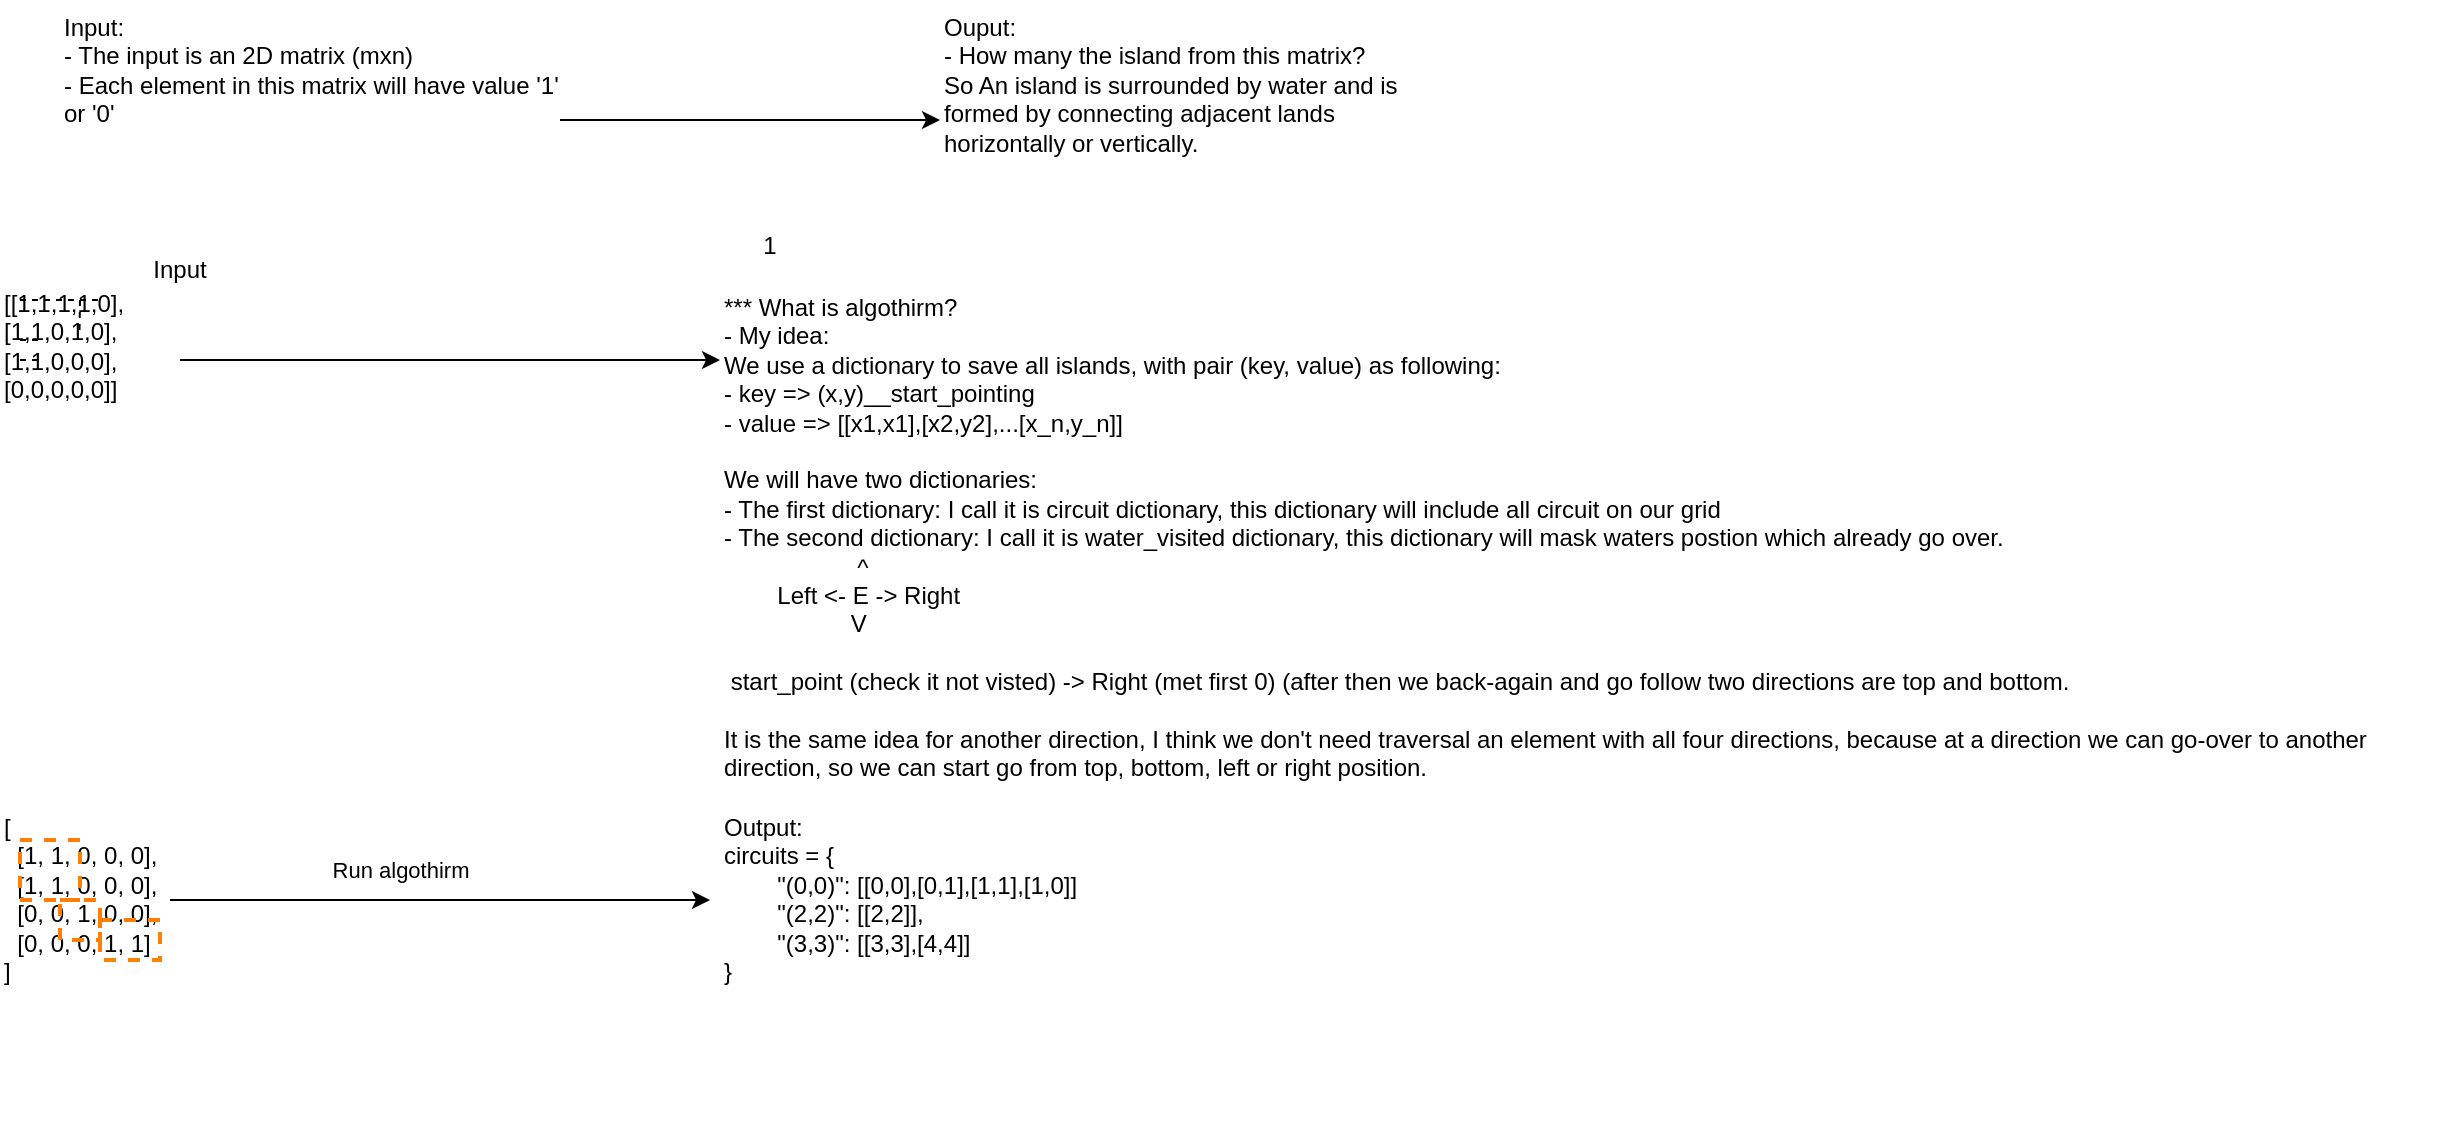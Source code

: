 <mxfile version="24.1.0" type="device">
  <diagram name="Page-1" id="SE0Pd3vN2Rl-mlT4ESwE">
    <mxGraphModel dx="1050" dy="621" grid="1" gridSize="10" guides="1" tooltips="1" connect="1" arrows="1" fold="1" page="1" pageScale="1" pageWidth="850" pageHeight="1100" math="0" shadow="0">
      <root>
        <mxCell id="0" />
        <mxCell id="1" parent="0" />
        <mxCell id="UxKhiTpBqrd-aujqjKo_-1" value="Input:&lt;br&gt;- The input is an 2D matrix (mxn)&lt;div&gt;- Each element in this matrix will have value &#39;1&#39; or &#39;0&#39;&lt;/div&gt;" style="text;html=1;align=left;verticalAlign=top;whiteSpace=wrap;rounded=0;" parent="1" vertex="1">
          <mxGeometry x="40" y="120" width="250" height="120" as="geometry" />
        </mxCell>
        <mxCell id="UxKhiTpBqrd-aujqjKo_-2" value="Ouput:&lt;br&gt;- How many the island from this matrix?&lt;div&gt;So An island is surrounded by water and is formed by connecting adjacent lands horizontally or vertically.&lt;/div&gt;" style="text;html=1;align=left;verticalAlign=top;whiteSpace=wrap;rounded=0;" parent="1" vertex="1">
          <mxGeometry x="480" y="120" width="250" height="120" as="geometry" />
        </mxCell>
        <mxCell id="UxKhiTpBqrd-aujqjKo_-3" value="" style="endArrow=classic;html=1;rounded=0;exitX=1;exitY=0.5;exitDx=0;exitDy=0;" parent="1" source="UxKhiTpBqrd-aujqjKo_-1" target="UxKhiTpBqrd-aujqjKo_-2" edge="1">
          <mxGeometry width="50" height="50" relative="1" as="geometry">
            <mxPoint x="400" y="350" as="sourcePoint" />
            <mxPoint x="450" y="300" as="targetPoint" />
          </mxGeometry>
        </mxCell>
        <mxCell id="SEo9ATav03enL17kAKzb-2" value="[&lt;span style=&quot;background-color: initial;&quot;&gt;[1,1,1,1,0],&lt;/span&gt;&lt;div&gt;&lt;span style=&quot;background-color: initial;&quot;&gt;[1,1,0,1,0],&lt;/span&gt;&lt;/div&gt;&lt;div&gt;&lt;span style=&quot;background-color: initial;&quot;&gt;[1,1,0,0,0],&lt;/span&gt;&lt;/div&gt;&lt;div&gt;&lt;span style=&quot;background-color: initial;&quot;&gt;[0,0,0,0,0]&lt;/span&gt;&lt;span style=&quot;background-color: initial;&quot;&gt;]&lt;/span&gt;&lt;/div&gt;" style="text;html=1;align=left;verticalAlign=top;resizable=0;points=[];autosize=1;strokeColor=none;fillColor=none;" parent="1" vertex="1">
          <mxGeometry x="10" y="258" width="80" height="70" as="geometry" />
        </mxCell>
        <mxCell id="SEo9ATav03enL17kAKzb-3" value="" style="endArrow=classic;html=1;rounded=0;" parent="1" edge="1">
          <mxGeometry width="50" height="50" relative="1" as="geometry">
            <mxPoint x="100" y="300" as="sourcePoint" />
            <mxPoint x="370" y="300" as="targetPoint" />
            <Array as="points" />
          </mxGeometry>
        </mxCell>
        <mxCell id="SEo9ATav03enL17kAKzb-4" value="Input" style="text;html=1;align=center;verticalAlign=middle;whiteSpace=wrap;rounded=0;" parent="1" vertex="1">
          <mxGeometry x="70" y="240" width="60" height="30" as="geometry" />
        </mxCell>
        <mxCell id="SEo9ATav03enL17kAKzb-5" value="1" style="text;html=1;align=center;verticalAlign=middle;whiteSpace=wrap;rounded=0;" parent="1" vertex="1">
          <mxGeometry x="365" y="228" width="60" height="30" as="geometry" />
        </mxCell>
        <mxCell id="SEo9ATav03enL17kAKzb-6" value="" style="endArrow=none;html=1;rounded=0;dashed=1;" parent="1" edge="1">
          <mxGeometry width="50" height="50" relative="1" as="geometry">
            <mxPoint x="20" y="270" as="sourcePoint" />
            <mxPoint x="60" y="270" as="targetPoint" />
          </mxGeometry>
        </mxCell>
        <mxCell id="SEo9ATav03enL17kAKzb-9" value="" style="endArrow=none;html=1;rounded=0;dashed=1;" parent="1" edge="1">
          <mxGeometry width="50" height="50" relative="1" as="geometry">
            <mxPoint x="20" y="300" as="sourcePoint" />
            <mxPoint x="30" y="300" as="targetPoint" />
          </mxGeometry>
        </mxCell>
        <mxCell id="SEo9ATav03enL17kAKzb-12" value="*** What is algothirm?&lt;div&gt;- My idea:&lt;/div&gt;&lt;div&gt;We use a dictionary to save all islands, with pair (key, value) as following:&lt;br&gt;- key =&amp;gt; (x,y)__start_pointing&lt;/div&gt;&lt;div&gt;- value =&amp;gt; [[x1,x1],[x2,y2],...[x_n,y_n]]&lt;/div&gt;&lt;div&gt;&lt;br&gt;&lt;/div&gt;&lt;div&gt;We will have two dictionaries:&lt;br&gt;- The first dictionary: I call it is circuit dictionary, this dictionary will include all circuit on our grid&lt;/div&gt;&lt;div&gt;- The second dictionary: I call it is water_visited dictionary, this dictionary will mask waters postion which already go over.&lt;br&gt;&lt;span style=&quot;white-space: pre;&quot;&gt;&#x9;&lt;/span&gt;&amp;nbsp; &amp;nbsp; &amp;nbsp; &amp;nbsp; &amp;nbsp; &amp;nbsp; ^&lt;/div&gt;&lt;div&gt;&amp;nbsp;&lt;span style=&quot;white-space: pre;&quot;&gt;&#x9;&lt;/span&gt;Left &amp;lt;-&amp;nbsp;E -&amp;gt; Right&lt;br&gt;&lt;/div&gt;&lt;div&gt;&amp;nbsp; &amp;nbsp;&lt;span style=&quot;white-space: pre;&quot;&gt;&#x9;&lt;/span&gt;&lt;span style=&quot;white-space: pre;&quot;&gt;&#x9;&lt;/span&gt;&amp;nbsp; &amp;nbsp;V&lt;/div&gt;&lt;div&gt;&lt;span style=&quot;background-color: initial;&quot;&gt;&amp;nbsp;&lt;/span&gt;&lt;/div&gt;&lt;div&gt;&amp;nbsp;start_point (check it not visted) -&amp;gt; Right (met first 0) (after then we back-again and go follow two directions are top and bottom.&lt;/div&gt;&lt;div&gt;&lt;br&gt;&lt;/div&gt;&lt;div&gt;It is the same idea for another direction, I think we don&#39;t need traversal an element with all four directions, because at a direction we can go-over to another direction, so we can start go from top, bottom, left or right position.&lt;/div&gt;&lt;div&gt;&lt;br&gt;&lt;/div&gt;&lt;div&gt;&lt;br&gt;&lt;/div&gt;" style="text;html=1;align=left;verticalAlign=top;whiteSpace=wrap;rounded=0;" parent="1" vertex="1">
          <mxGeometry x="370" y="260" width="860" height="250" as="geometry" />
        </mxCell>
        <mxCell id="SEo9ATav03enL17kAKzb-13" value="" style="endArrow=none;html=1;rounded=0;dashed=1;" parent="1" edge="1">
          <mxGeometry width="50" height="50" relative="1" as="geometry">
            <mxPoint x="20" y="290" as="sourcePoint" />
            <mxPoint x="30" y="290" as="targetPoint" />
          </mxGeometry>
        </mxCell>
        <mxCell id="SEo9ATav03enL17kAKzb-15" value="" style="endArrow=none;html=1;rounded=0;dashed=1;" parent="1" edge="1">
          <mxGeometry width="50" height="50" relative="1" as="geometry">
            <mxPoint x="50" y="270" as="sourcePoint" />
            <mxPoint x="49.72" y="288" as="targetPoint" />
          </mxGeometry>
        </mxCell>
        <mxCell id="Ic0fNwx5rt_i_ZE3ojGN-2" value="[&lt;div&gt;&amp;nbsp; [1, 1, 0, 0, 0],&lt;/div&gt;&lt;div&gt;&amp;nbsp; [1, 1, 0, 0, 0],&lt;/div&gt;&lt;div&gt;&amp;nbsp; [0, 0, 1, 0, 0],&lt;/div&gt;&lt;div&gt;&amp;nbsp; [0, 0, 0, 1, 1]&lt;/div&gt;&lt;div&gt;]&lt;/div&gt;" style="text;html=1;align=left;verticalAlign=top;resizable=0;points=[];autosize=1;strokeColor=none;fillColor=none;" vertex="1" parent="1">
          <mxGeometry x="10" y="520" width="100" height="100" as="geometry" />
        </mxCell>
        <mxCell id="Ic0fNwx5rt_i_ZE3ojGN-5" value="" style="rounded=0;whiteSpace=wrap;html=1;fillColor=none;strokeColor=#FF8000;strokeWidth=2;dashed=1;" vertex="1" parent="1">
          <mxGeometry x="20" y="540" width="30" height="30" as="geometry" />
        </mxCell>
        <mxCell id="Ic0fNwx5rt_i_ZE3ojGN-6" value="" style="rounded=0;whiteSpace=wrap;html=1;fillColor=none;strokeColor=#FF8000;strokeWidth=2;dashed=1;" vertex="1" parent="1">
          <mxGeometry x="60" y="580" width="30" height="20" as="geometry" />
        </mxCell>
        <mxCell id="Ic0fNwx5rt_i_ZE3ojGN-7" value="" style="rounded=0;whiteSpace=wrap;html=1;fillColor=none;strokeColor=#FF8000;strokeWidth=2;dashed=1;" vertex="1" parent="1">
          <mxGeometry x="40" y="570" width="20" height="20" as="geometry" />
        </mxCell>
        <mxCell id="Ic0fNwx5rt_i_ZE3ojGN-8" value="" style="endArrow=classic;html=1;rounded=0;" edge="1" parent="1">
          <mxGeometry width="50" height="50" relative="1" as="geometry">
            <mxPoint x="95" y="570" as="sourcePoint" />
            <mxPoint x="365" y="570" as="targetPoint" />
            <Array as="points" />
          </mxGeometry>
        </mxCell>
        <mxCell id="Ic0fNwx5rt_i_ZE3ojGN-10" value="Run algothirm" style="edgeLabel;html=1;align=center;verticalAlign=middle;resizable=0;points=[];" vertex="1" connectable="0" parent="Ic0fNwx5rt_i_ZE3ojGN-8">
          <mxGeometry x="-0.184" relative="1" as="geometry">
            <mxPoint x="5" y="-15" as="offset" />
          </mxGeometry>
        </mxCell>
        <mxCell id="Ic0fNwx5rt_i_ZE3ojGN-9" value="Output:&lt;br&gt;circuits = {&lt;div&gt;&lt;span style=&quot;white-space: pre;&quot;&gt;&#x9;&lt;/span&gt;&quot;(0,0)&quot;: [[0,0],[0,1],[1,1],[1,0]]&lt;br&gt;&lt;/div&gt;&lt;div&gt;&lt;span style=&quot;white-space: pre;&quot;&gt;&#x9;&lt;/span&gt;&quot;(2,2)&quot;: [[2,2]],&lt;br&gt;&lt;/div&gt;&lt;div&gt;&lt;span style=&quot;white-space: pre;&quot;&gt;&#x9;&lt;/span&gt;&quot;(3,3)&quot;: [[3,3],[4,4]]&lt;br&gt;&lt;/div&gt;&lt;div&gt;}&lt;/div&gt;" style="text;html=1;align=left;verticalAlign=top;whiteSpace=wrap;rounded=0;" vertex="1" parent="1">
          <mxGeometry x="370" y="520" width="310" height="160" as="geometry" />
        </mxCell>
      </root>
    </mxGraphModel>
  </diagram>
</mxfile>
